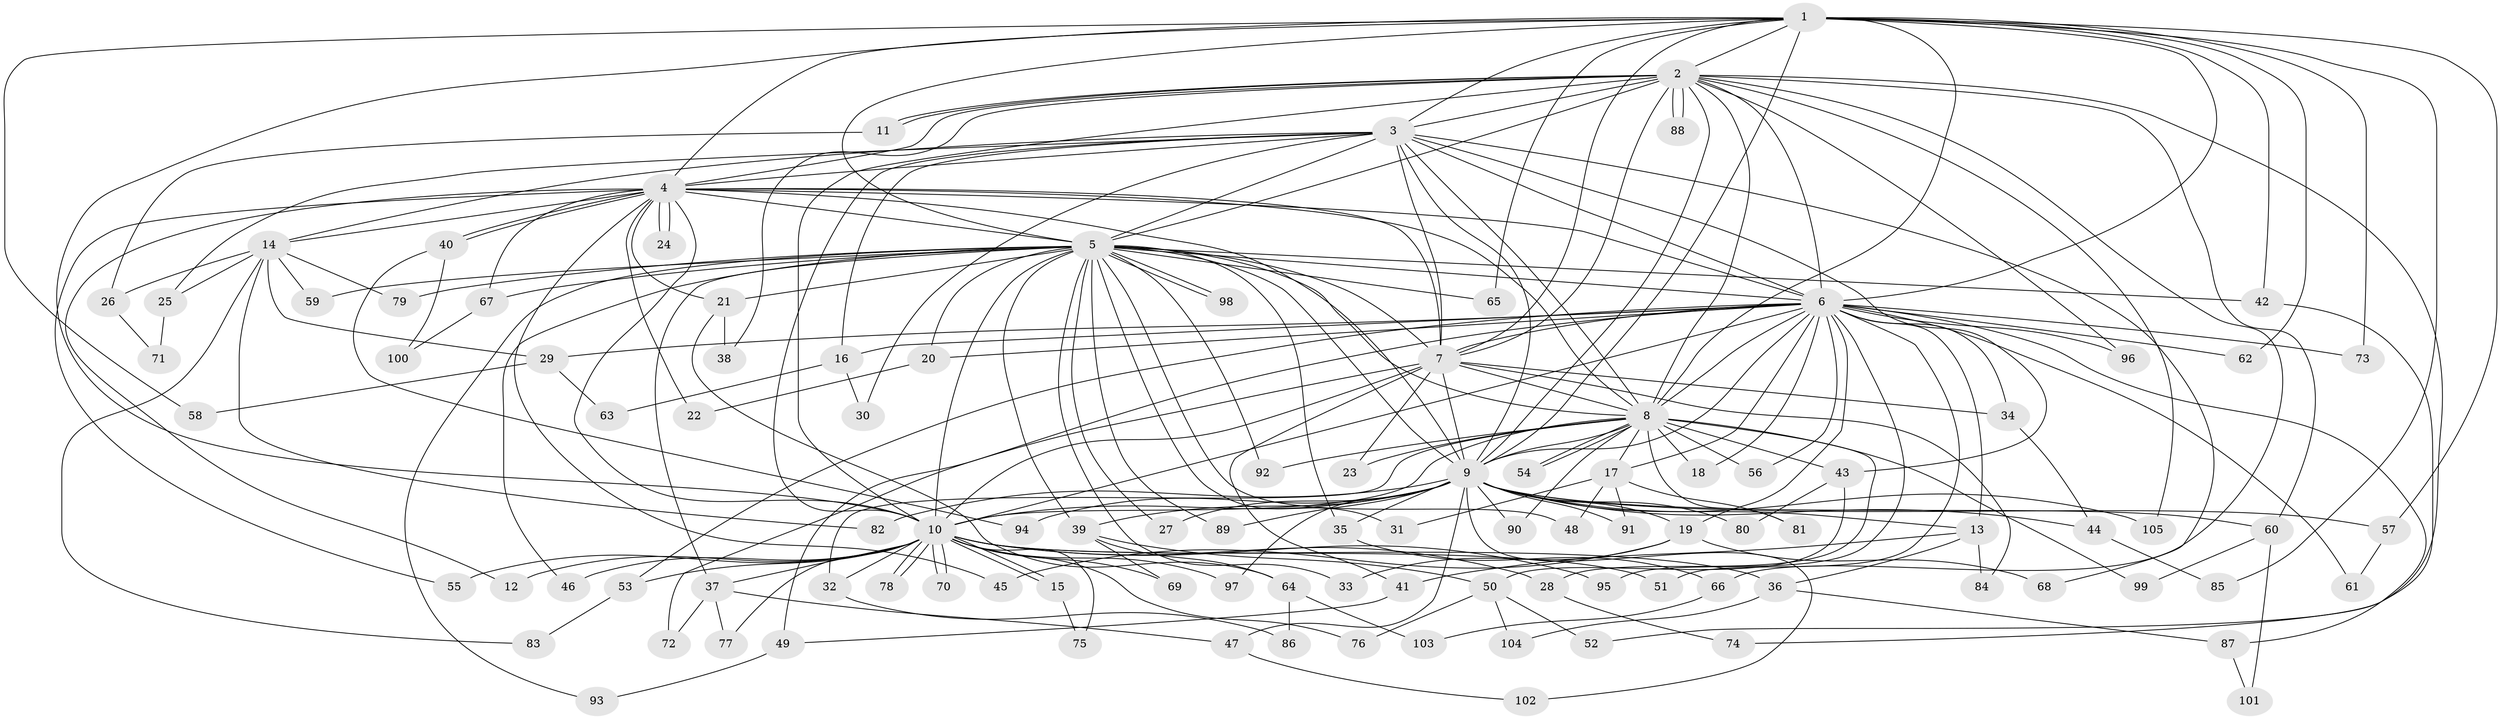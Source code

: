 // Generated by graph-tools (version 1.1) at 2025/49/03/09/25 03:49:38]
// undirected, 105 vertices, 235 edges
graph export_dot {
graph [start="1"]
  node [color=gray90,style=filled];
  1;
  2;
  3;
  4;
  5;
  6;
  7;
  8;
  9;
  10;
  11;
  12;
  13;
  14;
  15;
  16;
  17;
  18;
  19;
  20;
  21;
  22;
  23;
  24;
  25;
  26;
  27;
  28;
  29;
  30;
  31;
  32;
  33;
  34;
  35;
  36;
  37;
  38;
  39;
  40;
  41;
  42;
  43;
  44;
  45;
  46;
  47;
  48;
  49;
  50;
  51;
  52;
  53;
  54;
  55;
  56;
  57;
  58;
  59;
  60;
  61;
  62;
  63;
  64;
  65;
  66;
  67;
  68;
  69;
  70;
  71;
  72;
  73;
  74;
  75;
  76;
  77;
  78;
  79;
  80;
  81;
  82;
  83;
  84;
  85;
  86;
  87;
  88;
  89;
  90;
  91;
  92;
  93;
  94;
  95;
  96;
  97;
  98;
  99;
  100;
  101;
  102;
  103;
  104;
  105;
  1 -- 2;
  1 -- 3;
  1 -- 4;
  1 -- 5;
  1 -- 6;
  1 -- 7;
  1 -- 8;
  1 -- 9;
  1 -- 10;
  1 -- 42;
  1 -- 57;
  1 -- 58;
  1 -- 62;
  1 -- 65;
  1 -- 73;
  1 -- 85;
  2 -- 3;
  2 -- 4;
  2 -- 5;
  2 -- 6;
  2 -- 7;
  2 -- 8;
  2 -- 9;
  2 -- 10;
  2 -- 11;
  2 -- 11;
  2 -- 38;
  2 -- 52;
  2 -- 60;
  2 -- 66;
  2 -- 88;
  2 -- 88;
  2 -- 96;
  2 -- 105;
  3 -- 4;
  3 -- 5;
  3 -- 6;
  3 -- 7;
  3 -- 8;
  3 -- 9;
  3 -- 10;
  3 -- 14;
  3 -- 16;
  3 -- 25;
  3 -- 30;
  3 -- 43;
  3 -- 68;
  4 -- 5;
  4 -- 6;
  4 -- 7;
  4 -- 8;
  4 -- 9;
  4 -- 10;
  4 -- 12;
  4 -- 14;
  4 -- 21;
  4 -- 22;
  4 -- 24;
  4 -- 24;
  4 -- 40;
  4 -- 40;
  4 -- 45;
  4 -- 55;
  4 -- 67;
  5 -- 6;
  5 -- 7;
  5 -- 8;
  5 -- 9;
  5 -- 10;
  5 -- 20;
  5 -- 21;
  5 -- 27;
  5 -- 31;
  5 -- 33;
  5 -- 35;
  5 -- 37;
  5 -- 39;
  5 -- 42;
  5 -- 46;
  5 -- 48;
  5 -- 59;
  5 -- 65;
  5 -- 67;
  5 -- 79;
  5 -- 89;
  5 -- 92;
  5 -- 93;
  5 -- 98;
  5 -- 98;
  6 -- 7;
  6 -- 8;
  6 -- 9;
  6 -- 10;
  6 -- 13;
  6 -- 16;
  6 -- 17;
  6 -- 18;
  6 -- 19;
  6 -- 20;
  6 -- 29;
  6 -- 34;
  6 -- 49;
  6 -- 51;
  6 -- 53;
  6 -- 56;
  6 -- 61;
  6 -- 62;
  6 -- 73;
  6 -- 87;
  6 -- 95;
  6 -- 96;
  7 -- 8;
  7 -- 9;
  7 -- 10;
  7 -- 23;
  7 -- 34;
  7 -- 41;
  7 -- 72;
  7 -- 84;
  8 -- 9;
  8 -- 10;
  8 -- 17;
  8 -- 18;
  8 -- 23;
  8 -- 28;
  8 -- 32;
  8 -- 43;
  8 -- 54;
  8 -- 54;
  8 -- 56;
  8 -- 81;
  8 -- 90;
  8 -- 92;
  8 -- 99;
  9 -- 10;
  9 -- 13;
  9 -- 19;
  9 -- 27;
  9 -- 35;
  9 -- 39;
  9 -- 44;
  9 -- 47;
  9 -- 57;
  9 -- 60;
  9 -- 80;
  9 -- 82;
  9 -- 89;
  9 -- 90;
  9 -- 91;
  9 -- 94;
  9 -- 97;
  9 -- 102;
  9 -- 105;
  10 -- 12;
  10 -- 15;
  10 -- 15;
  10 -- 28;
  10 -- 32;
  10 -- 36;
  10 -- 37;
  10 -- 46;
  10 -- 51;
  10 -- 53;
  10 -- 55;
  10 -- 69;
  10 -- 70;
  10 -- 70;
  10 -- 75;
  10 -- 76;
  10 -- 77;
  10 -- 78;
  10 -- 78;
  10 -- 95;
  10 -- 97;
  11 -- 26;
  13 -- 36;
  13 -- 41;
  13 -- 84;
  14 -- 25;
  14 -- 26;
  14 -- 29;
  14 -- 59;
  14 -- 79;
  14 -- 82;
  14 -- 83;
  15 -- 75;
  16 -- 30;
  16 -- 63;
  17 -- 31;
  17 -- 48;
  17 -- 81;
  17 -- 91;
  19 -- 33;
  19 -- 45;
  19 -- 68;
  20 -- 22;
  21 -- 38;
  21 -- 64;
  25 -- 71;
  26 -- 71;
  28 -- 74;
  29 -- 58;
  29 -- 63;
  32 -- 86;
  34 -- 44;
  35 -- 66;
  36 -- 87;
  36 -- 104;
  37 -- 47;
  37 -- 72;
  37 -- 77;
  39 -- 50;
  39 -- 64;
  39 -- 69;
  40 -- 94;
  40 -- 100;
  41 -- 49;
  42 -- 74;
  43 -- 50;
  43 -- 80;
  44 -- 85;
  47 -- 102;
  49 -- 93;
  50 -- 52;
  50 -- 76;
  50 -- 104;
  53 -- 83;
  57 -- 61;
  60 -- 99;
  60 -- 101;
  64 -- 86;
  64 -- 103;
  66 -- 103;
  67 -- 100;
  87 -- 101;
}
